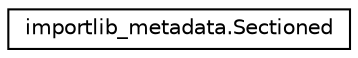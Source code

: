 digraph "Graphical Class Hierarchy"
{
 // LATEX_PDF_SIZE
  edge [fontname="Helvetica",fontsize="10",labelfontname="Helvetica",labelfontsize="10"];
  node [fontname="Helvetica",fontsize="10",shape=record];
  rankdir="LR";
  Node0 [label="importlib_metadata.Sectioned",height=0.2,width=0.4,color="black", fillcolor="white", style="filled",URL="$classimportlib__metadata_1_1Sectioned.html",tooltip=" "];
}
